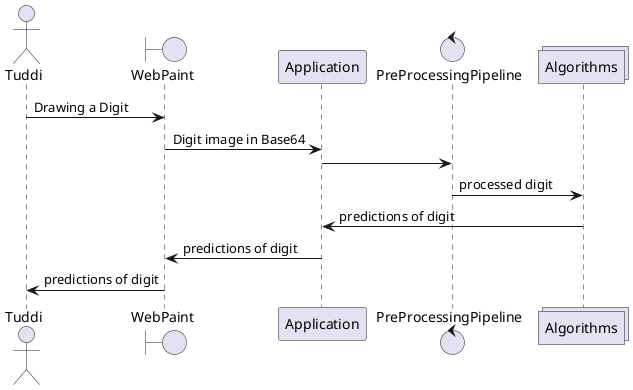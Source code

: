 @startuml
    actor Tuddi
    boundary WebPaint
    participant Application
    control PreProcessingPipeline
    collections Algorithms
    Tuddi -> WebPaint: Drawing a Digit
    WebPaint -> Application: Digit image in Base64
    Application -> PreProcessingPipeline:
    PreProcessingPipeline -> Algorithms: processed digit
    Algorithms -> Application: predictions of digit
    Application -> WebPaint: predictions of digit
    WebPaint -> Tuddi: predictions of digit
@enduml